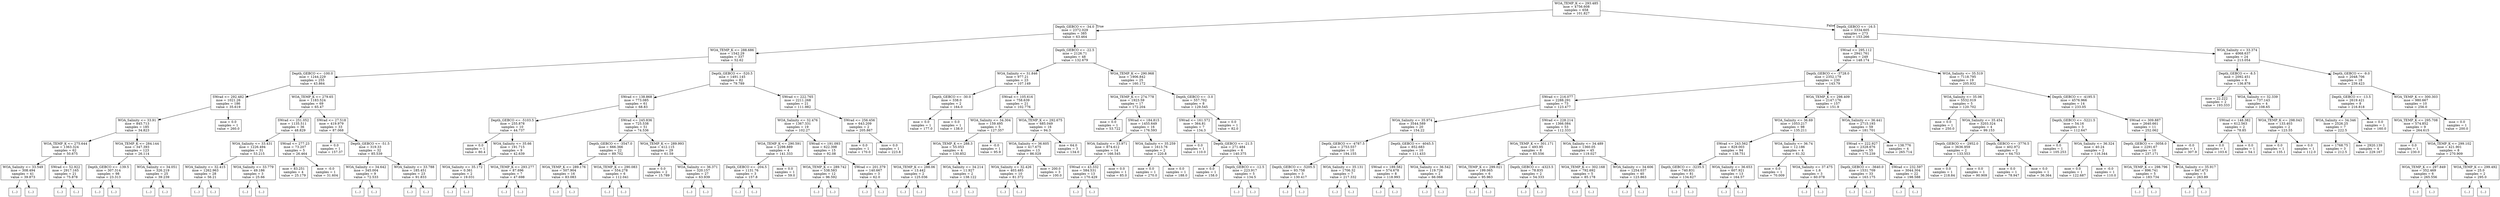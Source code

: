 digraph Tree {
node [shape=box] ;
0 [label="WOA_TEMP_K <= 293.485\nmse = 4756.608\nsamples = 658\nvalue = 101.827"] ;
1 [label="Depth_GEBCO <= -34.0\nmse = 2372.029\nsamples = 385\nvalue = 63.464"] ;
0 -> 1 [labeldistance=2.5, labelangle=45, headlabel="True"] ;
2 [label="WOA_TEMP_K <= 288.686\nmse = 1542.29\nsamples = 337\nvalue = 52.62"] ;
1 -> 2 ;
3 [label="Depth_GEBCO <= -100.0\nmse = 1244.229\nsamples = 255\nvalue = 43.864"] ;
2 -> 3 ;
4 [label="SWrad <= 292.482\nmse = 1021.26\nsamples = 186\nvalue = 35.619"] ;
3 -> 4 ;
5 [label="WOA_Salinity <= 33.91\nmse = 845.713\nsamples = 185\nvalue = 34.823"] ;
4 -> 5 ;
6 [label="WOA_TEMP_K <= 275.644\nmse = 1363.324\nsamples = 62\nvalue = 50.675"] ;
5 -> 6 ;
7 [label="WOA_Salinity <= 33.549\nmse = 308.494\nsamples = 41\nvalue = 39.873"] ;
6 -> 7 ;
8 [label="(...)"] ;
7 -> 8 ;
27 [label="(...)"] ;
7 -> 27 ;
80 [label="SWrad <= 52.922\nmse = 2917.165\nsamples = 21\nvalue = 75.878"] ;
6 -> 80 ;
81 [label="(...)"] ;
80 -> 81 ;
84 [label="(...)"] ;
80 -> 84 ;
121 [label="WOA_TEMP_K <= 284.144\nmse = 347.393\nsamples = 123\nvalue = 26.114"] ;
5 -> 121 ;
122 [label="Depth_GEBCO <= -139.5\nmse = 307.314\nsamples = 98\nvalue = 23.313"] ;
121 -> 122 ;
123 [label="(...)"] ;
122 -> 123 ;
228 [label="(...)"] ;
122 -> 228 ;
257 [label="WOA_Salinity <= 34.051\nmse = 326.219\nsamples = 25\nvalue = 39.239"] ;
121 -> 257 ;
258 [label="(...)"] ;
257 -> 258 ;
259 [label="(...)"] ;
257 -> 259 ;
300 [label="mse = 0.0\nsamples = 1\nvalue = 260.0"] ;
4 -> 300 ;
301 [label="WOA_TEMP_K <= 279.65\nmse = 1183.524\nsamples = 69\nvalue = 65.47"] ;
3 -> 301 ;
302 [label="SWrad <= 251.052\nmse = 1135.511\nsamples = 36\nvalue = 48.829"] ;
301 -> 302 ;
303 [label="WOA_Salinity <= 33.431\nmse = 1226.494\nsamples = 31\nvalue = 53.215"] ;
302 -> 303 ;
304 [label="WOA_Salinity <= 32.415\nmse = 1262.963\nsamples = 28\nvalue = 56.21"] ;
303 -> 304 ;
305 [label="(...)"] ;
304 -> 305 ;
306 [label="(...)"] ;
304 -> 306 ;
315 [label="WOA_Salinity <= 33.779\nmse = 49.186\nsamples = 3\nvalue = 25.66"] ;
303 -> 315 ;
316 [label="(...)"] ;
315 -> 316 ;
319 [label="(...)"] ;
315 -> 319 ;
320 [label="SWrad <= 277.23\nmse = 73.207\nsamples = 5\nvalue = 26.464"] ;
302 -> 320 ;
321 [label="mse = 83.251\nsamples = 4\nvalue = 25.179"] ;
320 -> 321 ;
322 [label="mse = -0.0\nsamples = 1\nvalue = 31.604"] ;
320 -> 322 ;
323 [label="SWrad <= 27.518\nmse = 419.979\nsamples = 33\nvalue = 87.068"] ;
301 -> 323 ;
324 [label="mse = 0.0\nsamples = 1\nvalue = 157.37"] ;
323 -> 324 ;
325 [label="Depth_GEBCO <= -51.5\nmse = 319.33\nsamples = 32\nvalue = 85.539"] ;
323 -> 325 ;
326 [label="WOA_Salinity <= 34.642\nmse = 345.004\nsamples = 9\nvalue = 72.533"] ;
325 -> 326 ;
327 [label="(...)"] ;
326 -> 327 ;
336 [label="(...)"] ;
326 -> 336 ;
343 [label="WOA_Salinity <= 33.788\nmse = 185.451\nsamples = 23\nvalue = 91.833"] ;
325 -> 343 ;
344 [label="(...)"] ;
343 -> 344 ;
345 [label="(...)"] ;
343 -> 345 ;
368 [label="Depth_GEBCO <= -520.5\nmse = 1491.145\nsamples = 82\nvalue = 79.789"] ;
2 -> 368 ;
369 [label="SWrad <= 138.868\nmse = 773.085\nsamples = 61\nvalue = 68.83"] ;
368 -> 369 ;
370 [label="Depth_GEBCO <= -5103.5\nmse = 255.878\nsamples = 10\nvalue = 44.737"] ;
369 -> 370 ;
371 [label="mse = 0.0\nsamples = 1\nvalue = 80.4"] ;
370 -> 371 ;
372 [label="WOA_Salinity <= 35.66\nmse = 191.715\nsamples = 9\nvalue = 42.639"] ;
370 -> 372 ;
373 [label="WOA_Salinity <= 35.172\nmse = 0.361\nsamples = 2\nvalue = 19.031"] ;
372 -> 373 ;
374 [label="(...)"] ;
373 -> 374 ;
375 [label="(...)"] ;
373 -> 375 ;
376 [label="WOA_TEMP_K <= 293.277\nmse = 87.696\nsamples = 7\nvalue = 47.698"] ;
372 -> 376 ;
377 [label="(...)"] ;
376 -> 377 ;
388 [label="(...)"] ;
376 -> 388 ;
389 [label="SWrad <= 245.836\nmse = 725.538\nsamples = 51\nvalue = 74.536"] ;
369 -> 389 ;
390 [label="Depth_GEBCO <= -3547.0\nmse = 666.366\nsamples = 22\nvalue = 89.702"] ;
389 -> 390 ;
391 [label="WOA_TEMP_K <= 289.176\nmse = 507.904\nsamples = 16\nvalue = 83.083"] ;
390 -> 391 ;
392 [label="(...)"] ;
391 -> 392 ;
393 [label="(...)"] ;
391 -> 393 ;
420 [label="WOA_TEMP_K <= 290.083\nmse = 554.278\nsamples = 6\nvalue = 112.041"] ;
390 -> 420 ;
421 [label="(...)"] ;
420 -> 421 ;
422 [label="(...)"] ;
420 -> 422 ;
425 [label="WOA_TEMP_K <= 289.993\nmse = 412.115\nsamples = 29\nvalue = 61.59"] ;
389 -> 425 ;
426 [label="mse = 0.0\nsamples = 2\nvalue = 15.789"] ;
425 -> 426 ;
427 [label="WOA_Salinity <= 36.371\nmse = 320.157\nsamples = 27\nvalue = 63.939"] ;
425 -> 427 ;
428 [label="(...)"] ;
427 -> 428 ;
453 [label="(...)"] ;
427 -> 453 ;
462 [label="SWrad <= 222.765\nmse = 2211.268\nsamples = 21\nvalue = 111.982"] ;
368 -> 462 ;
463 [label="WOA_Salinity <= 32.476\nmse = 1367.331\nsamples = 19\nvalue = 102.27"] ;
462 -> 463 ;
464 [label="WOA_TEMP_K <= 290.591\nmse = 2298.889\nsamples = 4\nvalue = 141.333"] ;
463 -> 464 ;
465 [label="Depth_GEBCO <= -204.5\nmse = 1131.76\nsamples = 3\nvalue = 157.8"] ;
464 -> 465 ;
466 [label="(...)"] ;
465 -> 466 ;
467 [label="(...)"] ;
465 -> 467 ;
470 [label="mse = 0.0\nsamples = 1\nvalue = 59.0"] ;
464 -> 470 ;
471 [label="SWrad <= 191.093\nmse = 622.398\nsamples = 15\nvalue = 92.08"] ;
463 -> 471 ;
472 [label="WOA_TEMP_K <= 289.742\nmse = 538.583\nsamples = 12\nvalue = 96.592"] ;
471 -> 472 ;
473 [label="(...)"] ;
472 -> 473 ;
484 [label="(...)"] ;
472 -> 484 ;
491 [label="SWrad <= 201.379\nmse = 140.667\nsamples = 3\nvalue = 62.0"] ;
471 -> 491 ;
492 [label="(...)"] ;
491 -> 492 ;
495 [label="(...)"] ;
491 -> 495 ;
496 [label="SWrad <= 256.456\nmse = 643.209\nsamples = 2\nvalue = 205.867"] ;
462 -> 496 ;
497 [label="mse = 0.0\nsamples = 1\nvalue = 170.0"] ;
496 -> 497 ;
498 [label="mse = 0.0\nsamples = 1\nvalue = 223.8"] ;
496 -> 498 ;
499 [label="Depth_GEBCO <= -22.5\nmse = 2126.71\nsamples = 48\nvalue = 132.679"] ;
1 -> 499 ;
500 [label="WOA_Salinity <= 31.846\nmse = 977.21\nsamples = 23\nvalue = 107.149"] ;
499 -> 500 ;
501 [label="Depth_GEBCO <= -30.0\nmse = 338.0\nsamples = 2\nvalue = 164.0"] ;
500 -> 501 ;
502 [label="mse = 0.0\nsamples = 1\nvalue = 177.0"] ;
501 -> 502 ;
503 [label="mse = 0.0\nsamples = 1\nvalue = 138.0"] ;
501 -> 503 ;
504 [label="SWrad <= 105.616\nmse = 758.639\nsamples = 21\nvalue = 102.776"] ;
500 -> 504 ;
505 [label="WOA_Salinity <= 34.304\nmse = 159.495\nsamples = 5\nvalue = 127.357"] ;
504 -> 505 ;
506 [label="WOA_TEMP_K <= 288.3\nmse = 55.053\nsamples = 4\nvalue = 130.852"] ;
505 -> 506 ;
507 [label="WOA_TEMP_K <= 288.06\nmse = 13.442\nsamples = 2\nvalue = 125.036"] ;
506 -> 507 ;
508 [label="(...)"] ;
507 -> 508 ;
509 [label="(...)"] ;
507 -> 509 ;
510 [label="WOA_Salinity <= 34.214\nmse = 11.927\nsamples = 2\nvalue = 138.122"] ;
506 -> 510 ;
511 [label="(...)"] ;
510 -> 511 ;
512 [label="(...)"] ;
510 -> 512 ;
513 [label="mse = -0.0\nsamples = 1\nvalue = 95.9"] ;
505 -> 513 ;
514 [label="WOA_TEMP_K <= 292.675\nmse = 685.049\nsamples = 16\nvalue = 94.3"] ;
504 -> 514 ;
515 [label="WOA_Salinity <= 36.605\nmse = 417.675\nsamples = 13\nvalue = 86.029"] ;
514 -> 515 ;
516 [label="WOA_Salinity <= 32.426\nmse = 403.485\nsamples = 10\nvalue = 81.372"] ;
515 -> 516 ;
517 [label="(...)"] ;
516 -> 517 ;
518 [label="(...)"] ;
516 -> 518 ;
531 [label="mse = 200.0\nsamples = 3\nvalue = 100.0"] ;
515 -> 531 ;
532 [label="mse = 64.0\nsamples = 3\nvalue = 134.0"] ;
514 -> 532 ;
533 [label="WOA_TEMP_K <= 290.968\nmse = 1906.842\nsamples = 25\nvalue = 160.172"] ;
499 -> 533 ;
534 [label="WOA_TEMP_K <= 274.778\nmse = 1923.59\nsamples = 17\nvalue = 172.204"] ;
533 -> 534 ;
535 [label="mse = 0.0\nsamples = 1\nvalue = 53.722"] ;
534 -> 535 ;
536 [label="SWrad <= 184.815\nmse = 1455.649\nsamples = 16\nvalue = 176.593"] ;
534 -> 536 ;
537 [label="WOA_Salinity <= 33.971\nmse = 874.612\nsamples = 14\nvalue = 166.545"] ;
536 -> 537 ;
538 [label="SWrad <= 43.332\nmse = 584.531\nsamples = 13\nvalue = 170.429"] ;
537 -> 538 ;
539 [label="(...)"] ;
538 -> 539 ;
540 [label="(...)"] ;
538 -> 540 ;
561 [label="mse = 0.0\nsamples = 1\nvalue = 85.0"] ;
537 -> 561 ;
562 [label="WOA_Salinity <= 35.259\nmse = 1613.76\nsamples = 2\nvalue = 220.8"] ;
536 -> 562 ;
563 [label="mse = 0.0\nsamples = 1\nvalue = 270.0"] ;
562 -> 563 ;
564 [label="mse = 0.0\nsamples = 1\nvalue = 188.0"] ;
562 -> 564 ;
565 [label="Depth_GEBCO <= -3.0\nmse = 557.702\nsamples = 8\nvalue = 129.545"] ;
533 -> 565 ;
566 [label="SWrad <= 161.572\nmse = 364.81\nsamples = 7\nvalue = 134.3"] ;
565 -> 566 ;
567 [label="mse = 0.0\nsamples = 1\nvalue = 110.0"] ;
566 -> 567 ;
568 [label="Depth_GEBCO <= -21.5\nmse = 271.484\nsamples = 6\nvalue = 140.375"] ;
566 -> 568 ;
569 [label="mse = 0.0\nsamples = 1\nvalue = 158.0"] ;
568 -> 569 ;
570 [label="Depth_GEBCO <= -12.5\nmse = 223.917\nsamples = 5\nvalue = 134.5"] ;
568 -> 570 ;
571 [label="(...)"] ;
570 -> 571 ;
576 [label="(...)"] ;
570 -> 576 ;
579 [label="mse = 0.0\nsamples = 1\nvalue = 82.0"] ;
565 -> 579 ;
580 [label="Depth_GEBCO <= -16.5\nmse = 3334.605\nsamples = 273\nvalue = 153.266"] ;
0 -> 580 [labeldistance=2.5, labelangle=-45, headlabel="False"] ;
581 [label="SWrad <= 295.112\nmse = 2941.761\nsamples = 249\nvalue = 148.174"] ;
580 -> 581 ;
582 [label="Depth_GEBCO <= -3728.0\nmse = 2352.179\nsamples = 230\nvalue = 143.79"] ;
581 -> 582 ;
583 [label="SWrad <= 216.077\nmse = 2288.291\nsamples = 73\nvalue = 123.477"] ;
582 -> 583 ;
584 [label="WOA_Salinity <= 35.974\nmse = 3544.589\nsamples = 20\nvalue = 154.22"] ;
583 -> 584 ;
585 [label="Depth_GEBCO <= -4787.5\nmse = 2753.557\nsamples = 10\nvalue = 194.155"] ;
584 -> 585 ;
586 [label="Depth_GEBCO <= -5205.5\nmse = 93.758\nsamples = 3\nvalue = 130.417"] ;
585 -> 586 ;
587 [label="(...)"] ;
586 -> 587 ;
590 [label="(...)"] ;
586 -> 590 ;
591 [label="WOA_Salinity <= 35.131\nmse = 1706.32\nsamples = 7\nvalue = 217.332"] ;
585 -> 591 ;
592 [label="(...)"] ;
591 -> 592 ;
601 [label="(...)"] ;
591 -> 601 ;
604 [label="Depth_GEBCO <= -4045.5\nmse = 852.683\nsamples = 10\nvalue = 111.433"] ;
584 -> 604 ;
605 [label="SWrad <= 189.582\nmse = 574.678\nsamples = 8\nvalue = 118.993"] ;
604 -> 605 ;
606 [label="(...)"] ;
605 -> 606 ;
617 [label="(...)"] ;
605 -> 617 ;
618 [label="WOA_Salinity <= 36.542\nmse = 119.726\nsamples = 2\nvalue = 66.068"] ;
604 -> 618 ;
619 [label="(...)"] ;
618 -> 619 ;
620 [label="(...)"] ;
618 -> 620 ;
621 [label="SWrad <= 228.214\nmse = 1366.084\nsamples = 53\nvalue = 112.333"] ;
583 -> 621 ;
622 [label="WOA_TEMP_K <= 301.171\nmse = 493.95\nsamples = 8\nvalue = 85.556"] ;
621 -> 622 ;
623 [label="WOA_TEMP_K <= 299.021\nmse = 199.065\nsamples = 6\nvalue = 95.963"] ;
622 -> 623 ;
624 [label="(...)"] ;
623 -> 624 ;
629 [label="(...)"] ;
623 -> 629 ;
634 [label="Depth_GEBCO <= -4323.5\nmse = 78.835\nsamples = 2\nvalue = 54.333"] ;
622 -> 634 ;
635 [label="(...)"] ;
634 -> 635 ;
636 [label="(...)"] ;
634 -> 636 ;
637 [label="WOA_Salinity <= 34.489\nmse = 1360.05\nsamples = 45\nvalue = 119.027"] ;
621 -> 637 ;
638 [label="WOA_TEMP_K <= 302.168\nmse = 792.692\nsamples = 5\nvalue = 85.178"] ;
637 -> 638 ;
639 [label="(...)"] ;
638 -> 639 ;
644 [label="(...)"] ;
638 -> 644 ;
647 [label="WOA_Salinity <= 34.606\nmse = 1254.037\nsamples = 40\nvalue = 123.863"] ;
637 -> 647 ;
648 [label="(...)"] ;
647 -> 648 ;
653 [label="(...)"] ;
647 -> 653 ;
726 [label="WOA_TEMP_K <= 298.409\nmse = 2147.176\nsamples = 157\nvalue = 151.9"] ;
582 -> 726 ;
727 [label="WOA_Salinity <= 36.69\nmse = 1053.217\nsamples = 98\nvalue = 135.211"] ;
726 -> 727 ;
728 [label="SWrad <= 243.562\nmse = 829.003\nsamples = 94\nvalue = 138.751"] ;
727 -> 728 ;
729 [label="Depth_GEBCO <= -3235.5\nmse = 740.831\nsamples = 81\nvalue = 134.627"] ;
728 -> 729 ;
730 [label="(...)"] ;
729 -> 730 ;
735 [label="(...)"] ;
729 -> 735 ;
854 [label="WOA_Salinity <= 36.653\nmse = 607.921\nsamples = 13\nvalue = 164.57"] ;
728 -> 854 ;
855 [label="(...)"] ;
854 -> 855 ;
872 [label="(...)"] ;
854 -> 872 ;
873 [label="WOA_Salinity <= 36.74\nmse = 12.186\nsamples = 4\nvalue = 61.32"] ;
727 -> 873 ;
874 [label="mse = 0.0\nsamples = 1\nvalue = 70.009"] ;
873 -> 874 ;
875 [label="WOA_Salinity <= 37.475\nmse = 1.6\nsamples = 3\nvalue = 60.078"] ;
873 -> 875 ;
876 [label="(...)"] ;
875 -> 876 ;
877 [label="(...)"] ;
875 -> 877 ;
878 [label="WOA_Salinity <= 36.441\nmse = 2715.193\nsamples = 59\nvalue = 181.701"] ;
726 -> 878 ;
879 [label="SWrad <= 222.927\nmse = 2328.676\nsamples = 55\nvalue = 175.239"] ;
878 -> 879 ;
880 [label="Depth_GEBCO <= -3640.0\nmse = 1531.709\nsamples = 33\nvalue = 163.175"] ;
879 -> 880 ;
881 [label="(...)"] ;
880 -> 881 ;
884 [label="(...)"] ;
880 -> 884 ;
925 [label="SWrad <= 232.597\nmse = 3044.304\nsamples = 22\nvalue = 198.588"] ;
879 -> 925 ;
926 [label="(...)"] ;
925 -> 926 ;
937 [label="(...)"] ;
925 -> 937 ;
954 [label="mse = 138.776\nsamples = 4\nvalue = 265.714"] ;
878 -> 954 ;
955 [label="WOA_Salinity <= 35.519\nmse = 7118.795\nsamples = 19\nvalue = 205.932"] ;
581 -> 955 ;
956 [label="WOA_Salinity <= 35.06\nmse = 5532.019\nsamples = 5\nvalue = 120.702"] ;
955 -> 956 ;
957 [label="mse = 0.0\nsamples = 1\nvalue = 250.0"] ;
956 -> 957 ;
958 [label="WOA_Salinity <= 35.454\nmse = 3203.324\nsamples = 4\nvalue = 99.153"] ;
956 -> 958 ;
959 [label="Depth_GEBCO <= -2952.0\nmse = 3636.959\nsamples = 2\nvalue = 133.553"] ;
958 -> 959 ;
960 [label="mse = 0.0\nsamples = 1\nvalue = 218.84"] ;
959 -> 960 ;
961 [label="mse = 0.0\nsamples = 1\nvalue = 90.909"] ;
959 -> 961 ;
962 [label="Depth_GEBCO <= -3776.5\nmse = 402.972\nsamples = 2\nvalue = 64.753"] ;
958 -> 962 ;
963 [label="mse = 0.0\nsamples = 1\nvalue = 78.947"] ;
962 -> 963 ;
964 [label="mse = 0.0\nsamples = 1\nvalue = 36.364"] ;
962 -> 964 ;
965 [label="Depth_GEBCO <= -4195.5\nmse = 4576.966\nsamples = 14\nvalue = 233.05"] ;
955 -> 965 ;
966 [label="Depth_GEBCO <= -5221.5\nmse = 54.16\nsamples = 3\nvalue = 112.647"] ;
965 -> 966 ;
967 [label="mse = 0.0\nsamples = 1\nvalue = 105.253"] ;
966 -> 967 ;
968 [label="WOA_Salinity <= 36.324\nmse = 40.24\nsamples = 2\nvalue = 116.344"] ;
966 -> 968 ;
969 [label="mse = 0.0\nsamples = 1\nvalue = 122.687"] ;
968 -> 969 ;
970 [label="mse = -0.0\nsamples = 1\nvalue = 110.0"] ;
968 -> 970 ;
971 [label="SWrad <= 309.887\nmse = 2640.661\nsamples = 11\nvalue = 252.062"] ;
965 -> 971 ;
972 [label="Depth_GEBCO <= -3058.0\nmse = 2291.67\nsamples = 10\nvalue = 237.171"] ;
971 -> 972 ;
973 [label="WOA_TEMP_K <= 298.796\nmse = 896.741\nsamples = 5\nvalue = 183.734"] ;
972 -> 973 ;
974 [label="(...)"] ;
973 -> 974 ;
979 [label="(...)"] ;
973 -> 979 ;
982 [label="WOA_Salinity <= 35.917\nmse = 847.473\nsamples = 5\nvalue = 263.89"] ;
972 -> 982 ;
983 [label="(...)"] ;
982 -> 983 ;
984 [label="(...)"] ;
982 -> 984 ;
989 [label="mse = -0.0\nsamples = 1\nvalue = 307.9"] ;
971 -> 989 ;
990 [label="WOA_Salinity <= 33.374\nmse = 4068.637\nsamples = 24\nvalue = 213.054"] ;
580 -> 990 ;
991 [label="Depth_GEBCO <= -8.5\nmse = 2092.451\nsamples = 6\nvalue = 136.878"] ;
990 -> 991 ;
992 [label="mse = 22.222\nsamples = 2\nvalue = 193.333"] ;
991 -> 992 ;
993 [label="WOA_Salinity <= 32.339\nmse = 737.143\nsamples = 4\nvalue = 108.65"] ;
991 -> 993 ;
994 [label="SWrad <= 148.382\nmse = 612.563\nsamples = 2\nvalue = 78.85"] ;
993 -> 994 ;
995 [label="mse = 0.0\nsamples = 1\nvalue = 103.6"] ;
994 -> 995 ;
996 [label="mse = 0.0\nsamples = 1\nvalue = 54.1"] ;
994 -> 996 ;
997 [label="WOA_TEMP_K <= 298.043\nmse = 133.403\nsamples = 2\nvalue = 123.55"] ;
993 -> 997 ;
998 [label="mse = 0.0\nsamples = 1\nvalue = 135.1"] ;
997 -> 998 ;
999 [label="mse = 0.0\nsamples = 1\nvalue = 112.0"] ;
997 -> 999 ;
1000 [label="Depth_GEBCO <= -9.0\nmse = 2048.706\nsamples = 18\nvalue = 239.423"] ;
990 -> 1000 ;
1001 [label="Depth_GEBCO <= -13.5\nmse = 2619.421\nsamples = 8\nvalue = 216.818"] ;
1000 -> 1001 ;
1002 [label="WOA_Salinity <= 34.346\nmse = 2526.25\nsamples = 7\nvalue = 222.5"] ;
1001 -> 1002 ;
1003 [label="mse = 1768.75\nsamples = 3\nvalue = 212.5"] ;
1002 -> 1003 ;
1004 [label="mse = 2920.139\nsamples = 4\nvalue = 229.167"] ;
1002 -> 1004 ;
1005 [label="mse = 0.0\nsamples = 1\nvalue = 160.0"] ;
1001 -> 1005 ;
1006 [label="WOA_TEMP_K <= 300.303\nmse = 980.667\nsamples = 10\nvalue = 256.0"] ;
1000 -> 1006 ;
1007 [label="WOA_TEMP_K <= 295.708\nmse = 574.852\nsamples = 9\nvalue = 264.615"] ;
1006 -> 1007 ;
1008 [label="mse = 0.0\nsamples = 1\nvalue = 230.0"] ;
1007 -> 1008 ;
1009 [label="WOA_TEMP_K <= 299.102\nmse = 421.901\nsamples = 8\nvalue = 270.909"] ;
1007 -> 1009 ;
1010 [label="WOA_TEMP_K <= 297.849\nmse = 352.469\nsamples = 6\nvalue = 265.556"] ;
1009 -> 1010 ;
1011 [label="(...)"] ;
1010 -> 1011 ;
1012 [label="(...)"] ;
1010 -> 1012 ;
1015 [label="WOA_TEMP_K <= 299.492\nmse = 25.0\nsamples = 2\nvalue = 295.0"] ;
1009 -> 1015 ;
1016 [label="(...)"] ;
1015 -> 1016 ;
1017 [label="(...)"] ;
1015 -> 1017 ;
1018 [label="mse = 0.0\nsamples = 1\nvalue = 200.0"] ;
1006 -> 1018 ;
}